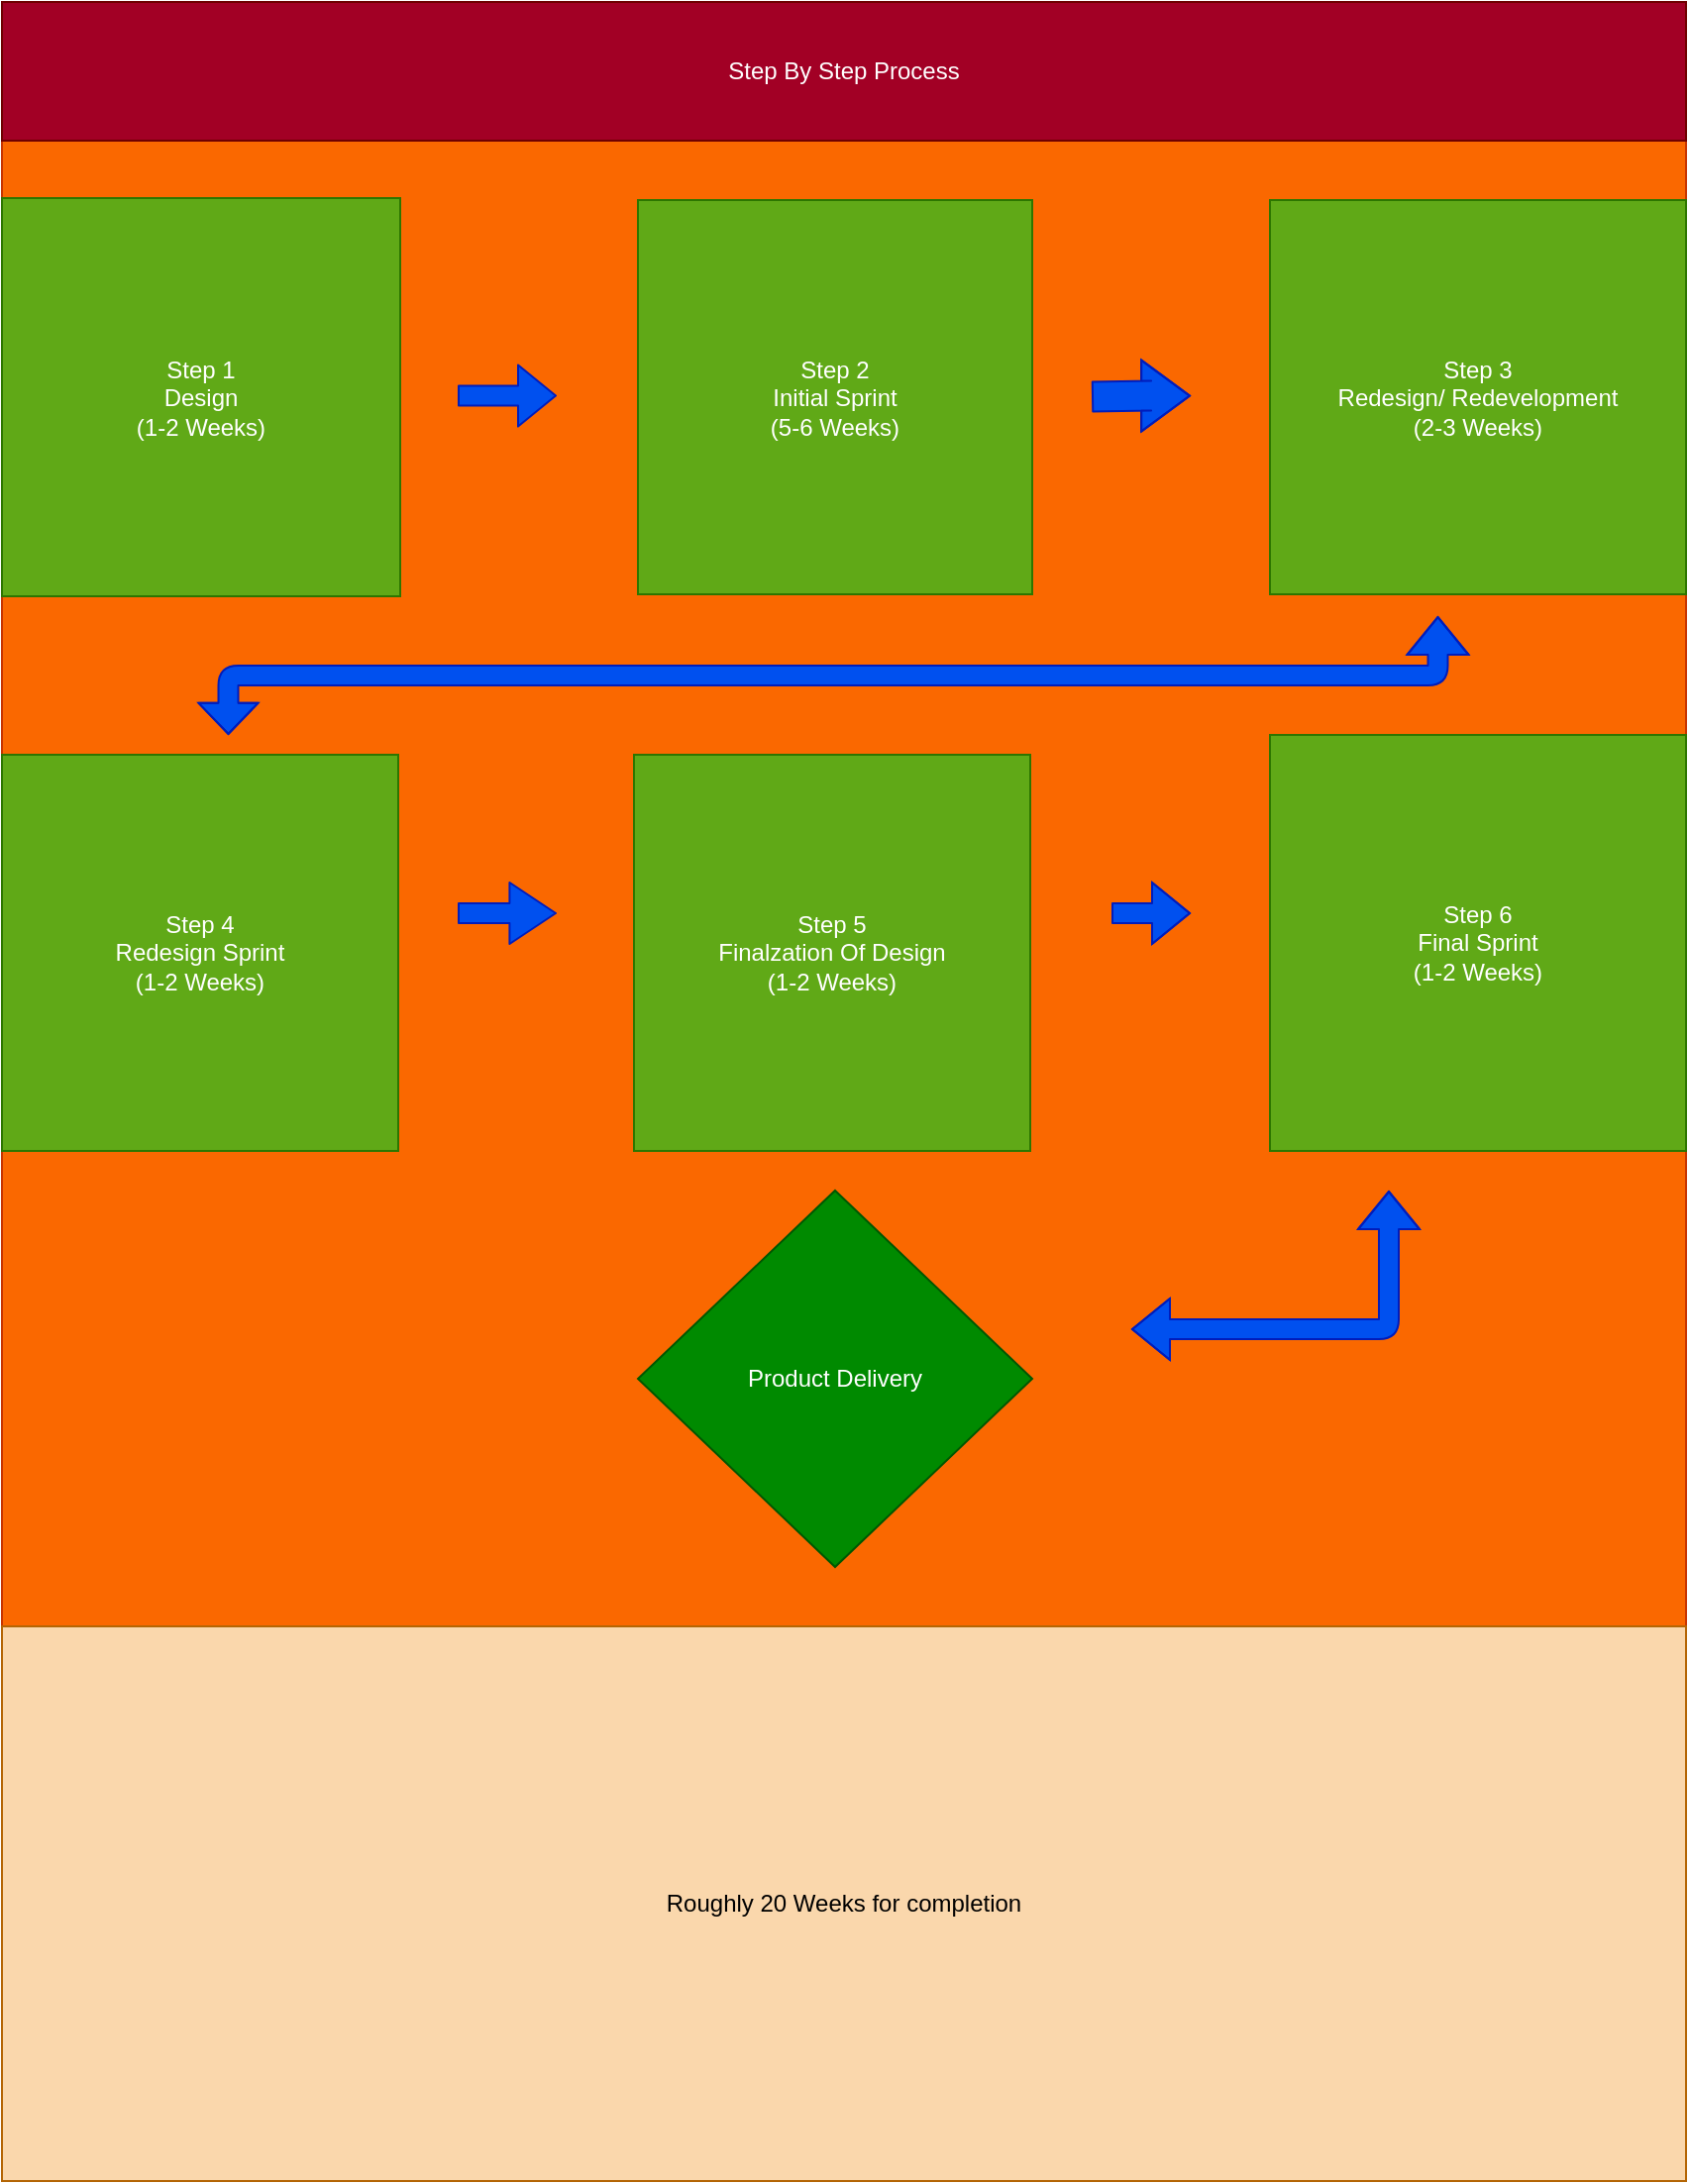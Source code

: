 <mxfile>
    <diagram id="TkW9D12AQJbugdKpUHua" name="Step Process Rough Draft 1">
        <mxGraphModel dx="1640" dy="2234" grid="1" gridSize="10" guides="1" tooltips="1" connect="1" arrows="1" fold="1" page="1" pageScale="1" pageWidth="850" pageHeight="1100" math="0" shadow="0">
            <root>
                <mxCell id="0"/>
                <mxCell id="1" parent="0"/>
                <mxCell id="24" value="" style="rounded=0;whiteSpace=wrap;html=1;fillColor=#fa6800;fontColor=#000000;strokeColor=#C73500;" parent="1" vertex="1">
                    <mxGeometry y="-1030" width="850" height="750" as="geometry"/>
                </mxCell>
                <mxCell id="2" value="Step 1&lt;br&gt;Design &lt;br&gt;(1-2 Weeks)" style="whiteSpace=wrap;html=1;aspect=fixed;fillColor=#60a917;fontColor=#ffffff;strokeColor=#2D7600;" parent="1" vertex="1">
                    <mxGeometry y="-1001" width="201" height="201" as="geometry"/>
                </mxCell>
                <mxCell id="4" value="Step 2&lt;br&gt;Initial Sprint &lt;br&gt;(5-6 Weeks)" style="whiteSpace=wrap;html=1;aspect=fixed;fillColor=#60a917;fontColor=#ffffff;strokeColor=#2D7600;" parent="1" vertex="1">
                    <mxGeometry x="321" y="-1000" width="199" height="199" as="geometry"/>
                </mxCell>
                <mxCell id="6" value="" style="shape=flexArrow;endArrow=classic;html=1;fillColor=#0050ef;strokeColor=#001DBC;" parent="1" edge="1">
                    <mxGeometry width="50" height="50" relative="1" as="geometry">
                        <mxPoint x="230" y="-901.21" as="sourcePoint"/>
                        <mxPoint x="280" y="-901.21" as="targetPoint"/>
                    </mxGeometry>
                </mxCell>
                <mxCell id="9" value="" style="shape=flexArrow;endArrow=classic;html=1;width=15;endSize=7.81;fillColor=#0050ef;strokeColor=#001DBC;" parent="1" edge="1">
                    <mxGeometry width="50" height="50" relative="1" as="geometry">
                        <mxPoint x="550" y="-900.71" as="sourcePoint"/>
                        <mxPoint x="600" y="-901.21" as="targetPoint"/>
                        <Array as="points">
                            <mxPoint x="580" y="-901.21"/>
                        </Array>
                    </mxGeometry>
                </mxCell>
                <mxCell id="10" value="Step 3 &lt;br&gt;Redesign/ Redevelopment&lt;br&gt;(2-3 Weeks)" style="rounded=0;whiteSpace=wrap;html=1;fillColor=#60a917;fontColor=#ffffff;strokeColor=#2D7600;" parent="1" vertex="1">
                    <mxGeometry x="640" y="-1000" width="210" height="199" as="geometry"/>
                </mxCell>
                <mxCell id="13" value="" style="shape=flexArrow;endArrow=classic;startArrow=classic;html=1;startWidth=19;startSize=4.86;fillColor=#0050ef;strokeColor=#001DBC;" parent="1" edge="1">
                    <mxGeometry width="100" height="100" relative="1" as="geometry">
                        <mxPoint x="114.25" y="-730" as="sourcePoint"/>
                        <mxPoint x="724.75" y="-790" as="targetPoint"/>
                        <Array as="points">
                            <mxPoint x="114.25" y="-760"/>
                            <mxPoint x="410" y="-760"/>
                            <mxPoint x="724.75" y="-760"/>
                        </Array>
                    </mxGeometry>
                </mxCell>
                <mxCell id="14" value="Step 4&lt;br&gt;Redesign Sprint&lt;br&gt;(1-2 Weeks)" style="whiteSpace=wrap;html=1;aspect=fixed;fillColor=#60a917;fontColor=#ffffff;strokeColor=#2D7600;" parent="1" vertex="1">
                    <mxGeometry y="-720" width="200" height="200" as="geometry"/>
                </mxCell>
                <mxCell id="15" value="" style="shape=flexArrow;endArrow=classic;html=1;width=10;endSize=7.43;fillColor=#0050ef;strokeColor=#001DBC;" parent="1" edge="1">
                    <mxGeometry width="50" height="50" relative="1" as="geometry">
                        <mxPoint x="230" y="-640" as="sourcePoint"/>
                        <mxPoint x="280" y="-640" as="targetPoint"/>
                    </mxGeometry>
                </mxCell>
                <mxCell id="16" value="&lt;span&gt;Step 5&lt;/span&gt;&lt;br&gt;&lt;span&gt;Finalzation Of Design&lt;/span&gt;&lt;br&gt;&lt;span&gt;(1-2 Weeks)&lt;/span&gt;" style="whiteSpace=wrap;html=1;aspect=fixed;fillColor=#60a917;fontColor=#ffffff;strokeColor=#2D7600;" parent="1" vertex="1">
                    <mxGeometry x="319" y="-720" width="200" height="200" as="geometry"/>
                </mxCell>
                <mxCell id="17" value="" style="shape=flexArrow;endArrow=classic;html=1;fillColor=#0050ef;strokeColor=#001DBC;" parent="1" edge="1">
                    <mxGeometry width="50" height="50" relative="1" as="geometry">
                        <mxPoint x="560" y="-640" as="sourcePoint"/>
                        <mxPoint x="600" y="-640" as="targetPoint"/>
                        <Array as="points">
                            <mxPoint x="570" y="-640"/>
                        </Array>
                    </mxGeometry>
                </mxCell>
                <mxCell id="18" value="Step 6&lt;br&gt;Final Sprint&lt;br&gt;(1-2 Weeks)" style="whiteSpace=wrap;html=1;aspect=fixed;fillColor=#60a917;fontColor=#ffffff;strokeColor=#2D7600;" parent="1" vertex="1">
                    <mxGeometry x="640" y="-730" width="210" height="210" as="geometry"/>
                </mxCell>
                <mxCell id="21" value="" style="shape=flexArrow;endArrow=classic;startArrow=classic;html=1;fillColor=#0050ef;strokeColor=#001DBC;" parent="1" edge="1">
                    <mxGeometry width="100" height="100" relative="1" as="geometry">
                        <mxPoint x="570" y="-430" as="sourcePoint"/>
                        <mxPoint x="700" y="-500" as="targetPoint"/>
                        <Array as="points">
                            <mxPoint x="700" y="-430"/>
                        </Array>
                    </mxGeometry>
                </mxCell>
                <mxCell id="22" value="Product Delivery" style="rhombus;whiteSpace=wrap;html=1;fillColor=#008a00;fontColor=#ffffff;strokeColor=#005700;" parent="1" vertex="1">
                    <mxGeometry x="321" y="-500" width="199" height="190" as="geometry"/>
                </mxCell>
                <mxCell id="23" value="Step By Step Process" style="rounded=0;whiteSpace=wrap;html=1;fillColor=#a20025;fontColor=#ffffff;strokeColor=#6F0000;" parent="1" vertex="1">
                    <mxGeometry y="-1100" width="850" height="70" as="geometry"/>
                </mxCell>
                <mxCell id="25" value="Roughly 20 Weeks for completion" style="rounded=0;whiteSpace=wrap;html=1;fillColor=#fad7ac;strokeColor=#b46504;fontColor=#000000;" vertex="1" parent="1">
                    <mxGeometry y="-280" width="850" height="280" as="geometry"/>
                </mxCell>
            </root>
        </mxGraphModel>
    </diagram>
</mxfile>